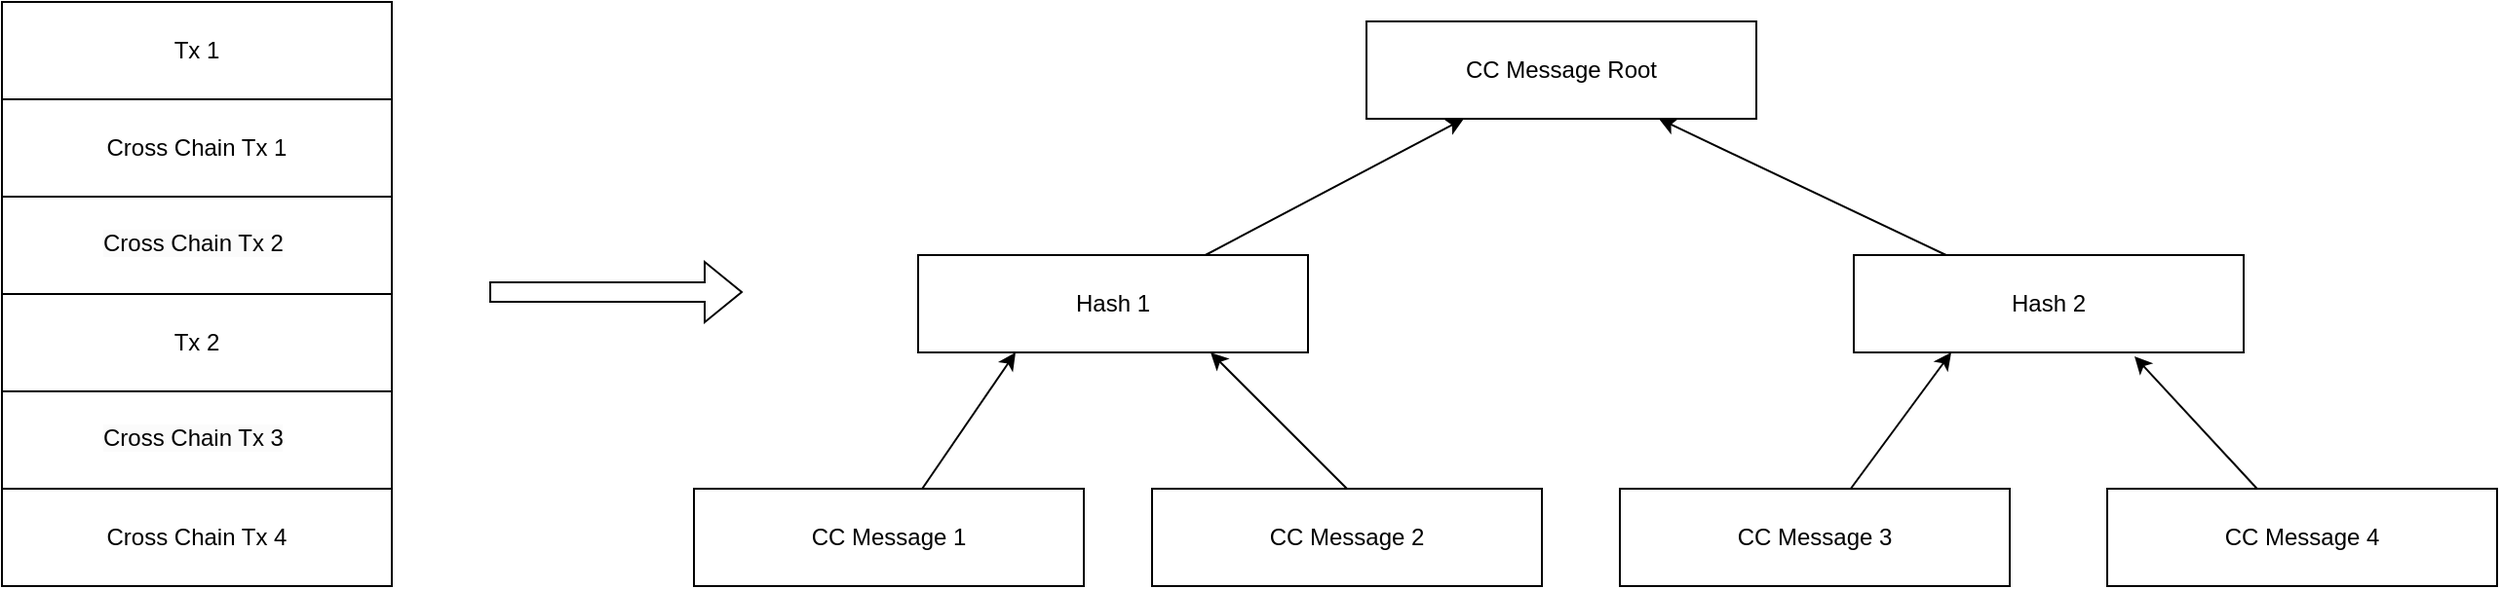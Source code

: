 <mxfile version="24.6.5" type="github">
  <diagram name="第 1 页" id="Z_Cguwi68edcJxDBWt_S">
    <mxGraphModel dx="2306" dy="1143" grid="1" gridSize="10" guides="1" tooltips="1" connect="1" arrows="1" fold="1" page="1" pageScale="1" pageWidth="1169" pageHeight="827" math="0" shadow="0">
      <root>
        <mxCell id="0" />
        <mxCell id="1" parent="0" />
        <mxCell id="gY7plcPNpYBUqFeJ6MQH-1" value="Tx 1" style="rounded=0;whiteSpace=wrap;html=1;" vertex="1" parent="1">
          <mxGeometry x="130" y="200" width="200" height="50" as="geometry" />
        </mxCell>
        <mxCell id="gY7plcPNpYBUqFeJ6MQH-2" value="Cross Chain Tx 1" style="rounded=0;whiteSpace=wrap;html=1;" vertex="1" parent="1">
          <mxGeometry x="130" y="250" width="200" height="50" as="geometry" />
        </mxCell>
        <mxCell id="gY7plcPNpYBUqFeJ6MQH-3" value="" style="rounded=0;whiteSpace=wrap;html=1;" vertex="1" parent="1">
          <mxGeometry x="130" y="300" width="200" height="50" as="geometry" />
        </mxCell>
        <mxCell id="gY7plcPNpYBUqFeJ6MQH-4" value="Tx 2" style="rounded=0;whiteSpace=wrap;html=1;" vertex="1" parent="1">
          <mxGeometry x="130" y="350" width="200" height="50" as="geometry" />
        </mxCell>
        <mxCell id="gY7plcPNpYBUqFeJ6MQH-5" value="" style="rounded=0;whiteSpace=wrap;html=1;" vertex="1" parent="1">
          <mxGeometry x="130" y="400" width="200" height="50" as="geometry" />
        </mxCell>
        <mxCell id="gY7plcPNpYBUqFeJ6MQH-6" value="Cross Chain Tx 4" style="rounded=0;whiteSpace=wrap;html=1;" vertex="1" parent="1">
          <mxGeometry x="130" y="450" width="200" height="50" as="geometry" />
        </mxCell>
        <mxCell id="gY7plcPNpYBUqFeJ6MQH-7" value="&lt;span style=&quot;color: rgb(0, 0, 0); font-family: Helvetica; font-size: 12px; font-style: normal; font-variant-ligatures: normal; font-variant-caps: normal; font-weight: 400; letter-spacing: normal; orphans: 2; text-align: center; text-indent: 0px; text-transform: none; widows: 2; word-spacing: 0px; -webkit-text-stroke-width: 0px; white-space: normal; background-color: rgb(251, 251, 251); text-decoration-thickness: initial; text-decoration-style: initial; text-decoration-color: initial; display: inline !important; float: none;&quot;&gt;Cross Chain Tx 2&lt;/span&gt;" style="text;whiteSpace=wrap;html=1;" vertex="1" parent="1">
          <mxGeometry x="180" y="310" width="130" height="40" as="geometry" />
        </mxCell>
        <mxCell id="gY7plcPNpYBUqFeJ6MQH-8" value="&lt;span style=&quot;color: rgb(0, 0, 0); font-family: Helvetica; font-size: 12px; font-style: normal; font-variant-ligatures: normal; font-variant-caps: normal; font-weight: 400; letter-spacing: normal; orphans: 2; text-align: center; text-indent: 0px; text-transform: none; widows: 2; word-spacing: 0px; -webkit-text-stroke-width: 0px; white-space: normal; background-color: rgb(251, 251, 251); text-decoration-thickness: initial; text-decoration-style: initial; text-decoration-color: initial; display: inline !important; float: none;&quot;&gt;Cross Chain Tx 3&lt;/span&gt;" style="text;whiteSpace=wrap;html=1;" vertex="1" parent="1">
          <mxGeometry x="180" y="410" width="130" height="40" as="geometry" />
        </mxCell>
        <mxCell id="gY7plcPNpYBUqFeJ6MQH-10" value="" style="shape=flexArrow;endArrow=classic;html=1;rounded=0;" edge="1" parent="1">
          <mxGeometry width="50" height="50" relative="1" as="geometry">
            <mxPoint x="380" y="349" as="sourcePoint" />
            <mxPoint x="510" y="349" as="targetPoint" />
          </mxGeometry>
        </mxCell>
        <mxCell id="gY7plcPNpYBUqFeJ6MQH-20" style="rounded=0;orthogonalLoop=1;jettySize=auto;html=1;entryX=0.25;entryY=1;entryDx=0;entryDy=0;" edge="1" parent="1" source="gY7plcPNpYBUqFeJ6MQH-12" target="gY7plcPNpYBUqFeJ6MQH-17">
          <mxGeometry relative="1" as="geometry" />
        </mxCell>
        <mxCell id="gY7plcPNpYBUqFeJ6MQH-12" value="CC Message 1" style="rounded=0;whiteSpace=wrap;html=1;" vertex="1" parent="1">
          <mxGeometry x="485" y="450" width="200" height="50" as="geometry" />
        </mxCell>
        <mxCell id="gY7plcPNpYBUqFeJ6MQH-13" value="CC Message Root" style="rounded=0;whiteSpace=wrap;html=1;" vertex="1" parent="1">
          <mxGeometry x="830" y="210" width="200" height="50" as="geometry" />
        </mxCell>
        <mxCell id="gY7plcPNpYBUqFeJ6MQH-22" style="rounded=0;orthogonalLoop=1;jettySize=auto;html=1;entryX=0.25;entryY=1;entryDx=0;entryDy=0;" edge="1" parent="1" source="gY7plcPNpYBUqFeJ6MQH-14" target="gY7plcPNpYBUqFeJ6MQH-18">
          <mxGeometry relative="1" as="geometry" />
        </mxCell>
        <mxCell id="gY7plcPNpYBUqFeJ6MQH-14" value="CC Message 3" style="rounded=0;whiteSpace=wrap;html=1;" vertex="1" parent="1">
          <mxGeometry x="960" y="450" width="200" height="50" as="geometry" />
        </mxCell>
        <mxCell id="gY7plcPNpYBUqFeJ6MQH-21" style="rounded=0;orthogonalLoop=1;jettySize=auto;html=1;exitX=0.5;exitY=0;exitDx=0;exitDy=0;entryX=0.75;entryY=1;entryDx=0;entryDy=0;" edge="1" parent="1" source="gY7plcPNpYBUqFeJ6MQH-15" target="gY7plcPNpYBUqFeJ6MQH-17">
          <mxGeometry relative="1" as="geometry" />
        </mxCell>
        <mxCell id="gY7plcPNpYBUqFeJ6MQH-15" value="CC Message 2" style="rounded=0;whiteSpace=wrap;html=1;" vertex="1" parent="1">
          <mxGeometry x="720" y="450" width="200" height="50" as="geometry" />
        </mxCell>
        <mxCell id="gY7plcPNpYBUqFeJ6MQH-16" value="CC Message 4" style="rounded=0;whiteSpace=wrap;html=1;" vertex="1" parent="1">
          <mxGeometry x="1210" y="450" width="200" height="50" as="geometry" />
        </mxCell>
        <mxCell id="gY7plcPNpYBUqFeJ6MQH-24" style="rounded=0;orthogonalLoop=1;jettySize=auto;html=1;entryX=0.25;entryY=1;entryDx=0;entryDy=0;" edge="1" parent="1" source="gY7plcPNpYBUqFeJ6MQH-17" target="gY7plcPNpYBUqFeJ6MQH-13">
          <mxGeometry relative="1" as="geometry" />
        </mxCell>
        <mxCell id="gY7plcPNpYBUqFeJ6MQH-17" value="Hash 1" style="rounded=0;whiteSpace=wrap;html=1;" vertex="1" parent="1">
          <mxGeometry x="600" y="330" width="200" height="50" as="geometry" />
        </mxCell>
        <mxCell id="gY7plcPNpYBUqFeJ6MQH-25" style="rounded=0;orthogonalLoop=1;jettySize=auto;html=1;entryX=0.75;entryY=1;entryDx=0;entryDy=0;" edge="1" parent="1" source="gY7plcPNpYBUqFeJ6MQH-18" target="gY7plcPNpYBUqFeJ6MQH-13">
          <mxGeometry relative="1" as="geometry" />
        </mxCell>
        <mxCell id="gY7plcPNpYBUqFeJ6MQH-18" value="Hash 2" style="rounded=0;whiteSpace=wrap;html=1;" vertex="1" parent="1">
          <mxGeometry x="1080" y="330" width="200" height="50" as="geometry" />
        </mxCell>
        <mxCell id="gY7plcPNpYBUqFeJ6MQH-23" style="rounded=0;orthogonalLoop=1;jettySize=auto;html=1;entryX=0.72;entryY=1.04;entryDx=0;entryDy=0;entryPerimeter=0;" edge="1" parent="1" source="gY7plcPNpYBUqFeJ6MQH-16" target="gY7plcPNpYBUqFeJ6MQH-18">
          <mxGeometry relative="1" as="geometry" />
        </mxCell>
      </root>
    </mxGraphModel>
  </diagram>
</mxfile>
